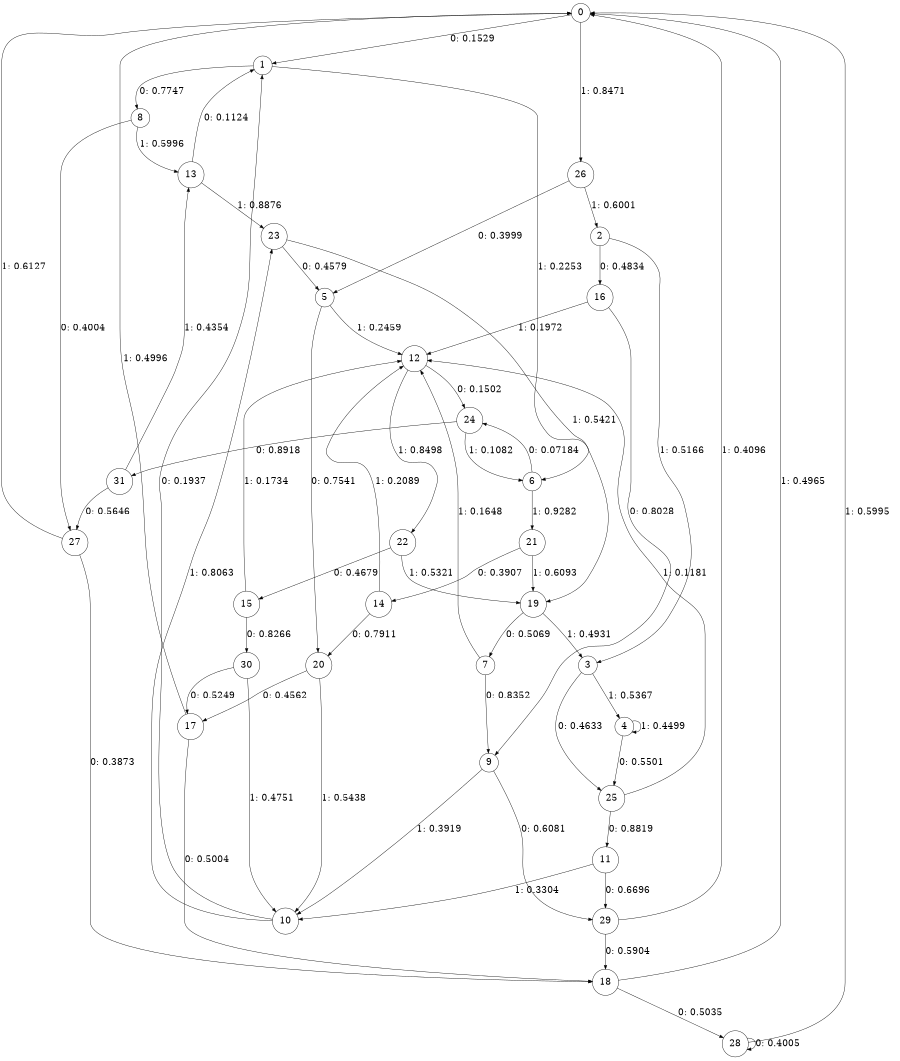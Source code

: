 digraph "ch1faceL7" {
size = "6,8.5";
ratio = "fill";
node [shape = circle];
node [fontsize = 24];
edge [fontsize = 24];
0 -> 1 [label = "0: 0.1529   "];
0 -> 26 [label = "1: 0.8471   "];
1 -> 8 [label = "0: 0.7747   "];
1 -> 6 [label = "1: 0.2253   "];
2 -> 16 [label = "0: 0.4834   "];
2 -> 3 [label = "1: 0.5166   "];
3 -> 25 [label = "0: 0.4633   "];
3 -> 4 [label = "1: 0.5367   "];
4 -> 25 [label = "0: 0.5501   "];
4 -> 4 [label = "1: 0.4499   "];
5 -> 20 [label = "0: 0.7541   "];
5 -> 12 [label = "1: 0.2459   "];
6 -> 24 [label = "0: 0.07184  "];
6 -> 21 [label = "1: 0.9282   "];
7 -> 9 [label = "0: 0.8352   "];
7 -> 12 [label = "1: 0.1648   "];
8 -> 27 [label = "0: 0.4004   "];
8 -> 13 [label = "1: 0.5996   "];
9 -> 29 [label = "0: 0.6081   "];
9 -> 10 [label = "1: 0.3919   "];
10 -> 1 [label = "0: 0.1937   "];
10 -> 23 [label = "1: 0.8063   "];
11 -> 29 [label = "0: 0.6696   "];
11 -> 10 [label = "1: 0.3304   "];
12 -> 24 [label = "0: 0.1502   "];
12 -> 22 [label = "1: 0.8498   "];
13 -> 1 [label = "0: 0.1124   "];
13 -> 23 [label = "1: 0.8876   "];
14 -> 20 [label = "0: 0.7911   "];
14 -> 12 [label = "1: 0.2089   "];
15 -> 30 [label = "0: 0.8266   "];
15 -> 12 [label = "1: 0.1734   "];
16 -> 9 [label = "0: 0.8028   "];
16 -> 12 [label = "1: 0.1972   "];
17 -> 18 [label = "0: 0.5004   "];
17 -> 0 [label = "1: 0.4996   "];
18 -> 28 [label = "0: 0.5035   "];
18 -> 0 [label = "1: 0.4965   "];
19 -> 7 [label = "0: 0.5069   "];
19 -> 3 [label = "1: 0.4931   "];
20 -> 17 [label = "0: 0.4562   "];
20 -> 10 [label = "1: 0.5438   "];
21 -> 14 [label = "0: 0.3907   "];
21 -> 19 [label = "1: 0.6093   "];
22 -> 15 [label = "0: 0.4679   "];
22 -> 19 [label = "1: 0.5321   "];
23 -> 5 [label = "0: 0.4579   "];
23 -> 19 [label = "1: 0.5421   "];
24 -> 31 [label = "0: 0.8918   "];
24 -> 6 [label = "1: 0.1082   "];
25 -> 11 [label = "0: 0.8819   "];
25 -> 12 [label = "1: 0.1181   "];
26 -> 5 [label = "0: 0.3999   "];
26 -> 2 [label = "1: 0.6001   "];
27 -> 18 [label = "0: 0.3873   "];
27 -> 0 [label = "1: 0.6127   "];
28 -> 28 [label = "0: 0.4005   "];
28 -> 0 [label = "1: 0.5995   "];
29 -> 18 [label = "0: 0.5904   "];
29 -> 0 [label = "1: 0.4096   "];
30 -> 17 [label = "0: 0.5249   "];
30 -> 10 [label = "1: 0.4751   "];
31 -> 27 [label = "0: 0.5646   "];
31 -> 13 [label = "1: 0.4354   "];
}